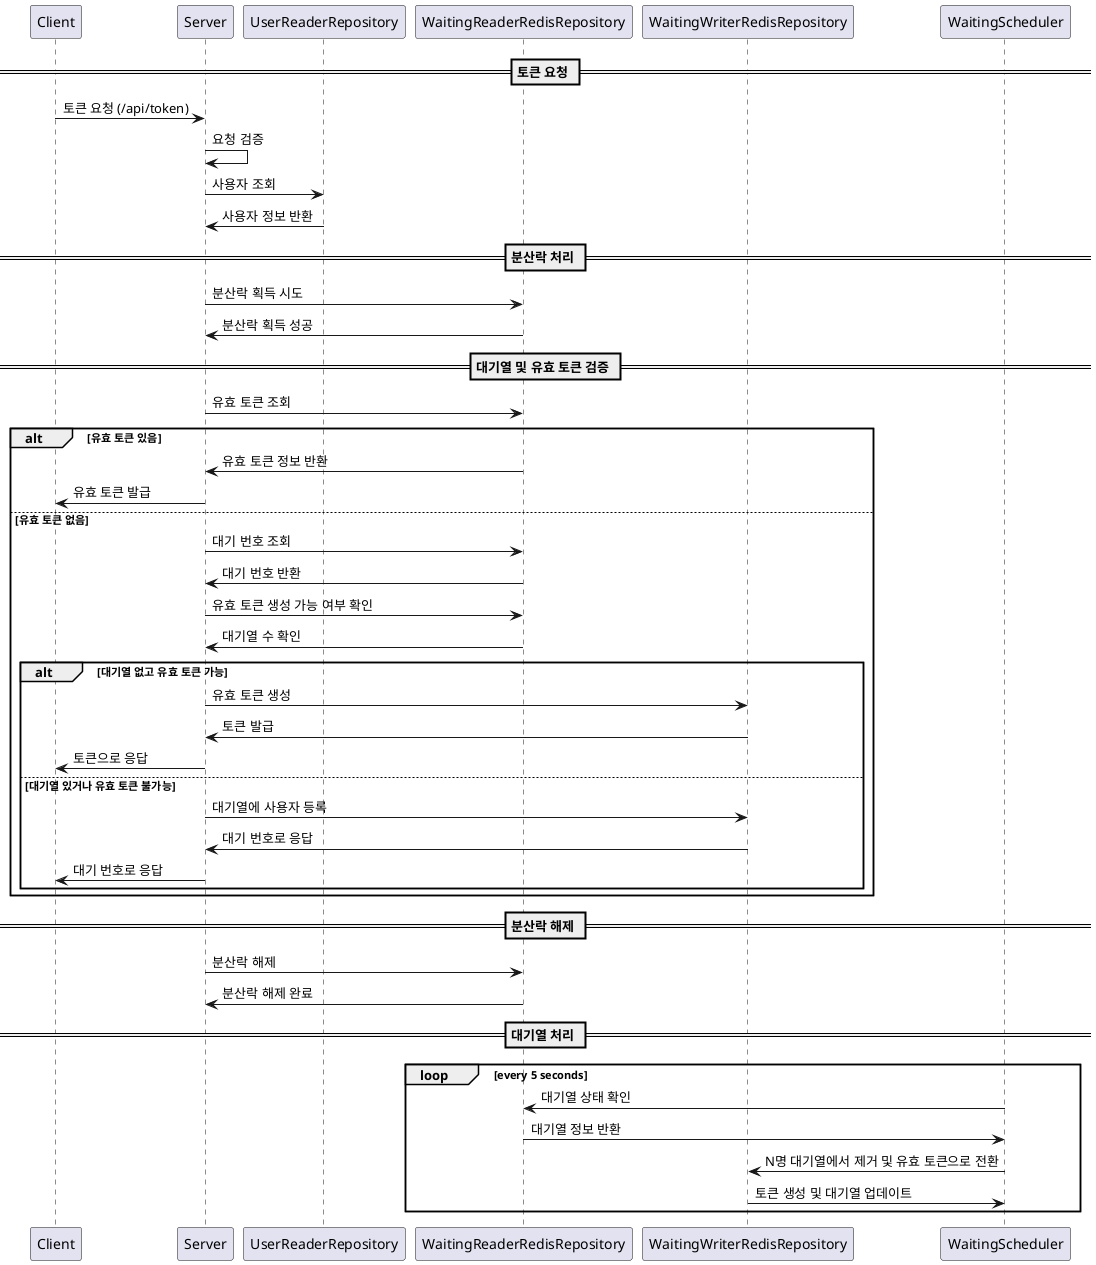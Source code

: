 @startuml
participant "Client" as Client
participant "Server" as Server
participant "UserReaderRepository" as URepo
participant "WaitingReaderRedisRepository" as WReader
participant "WaitingWriterRedisRepository" as WWriter
participant "WaitingScheduler" as Scheduler

== 토큰 요청 ==
Client -> Server: 토큰 요청 (/api/token)
Server -> Server: 요청 검증
Server -> URepo: 사용자 조회
URepo -> Server: 사용자 정보 반환

== 분산락 처리 ==
Server -> WReader: 분산락 획득 시도
WReader -> Server: 분산락 획득 성공

== 대기열 및 유효 토큰 검증 ==
Server -> WReader: 유효 토큰 조회
alt 유효 토큰 있음
    WReader -> Server: 유효 토큰 정보 반환
    Server -> Client: 유효 토큰 발급
else 유효 토큰 없음
    Server -> WReader: 대기 번호 조회
    WReader -> Server: 대기 번호 반환
    Server -> WReader: 유효 토큰 생성 가능 여부 확인
    WReader -> Server: 대기열 수 확인
    alt 대기열 없고 유효 토큰 가능
        Server -> WWriter: 유효 토큰 생성
        WWriter -> Server: 토큰 발급
        Server -> Client: 토큰으로 응답
    else 대기열 있거나 유효 토큰 불가능
        Server -> WWriter: 대기열에 사용자 등록
        WWriter -> Server: 대기 번호로 응답
        Server -> Client: 대기 번호로 응답
    end
end

== 분산락 해제 ==
Server -> WReader: 분산락 해제
WReader -> Server: 분산락 해제 완료

== 대기열 처리 ==
loop every 5 seconds
    Scheduler -> WReader: 대기열 상태 확인
    WReader -> Scheduler: 대기열 정보 반환
    Scheduler -> WWriter: N명 대기열에서 제거 및 유효 토큰으로 전환
    WWriter -> Scheduler: 토큰 생성 및 대기열 업데이트
end

@enduml
